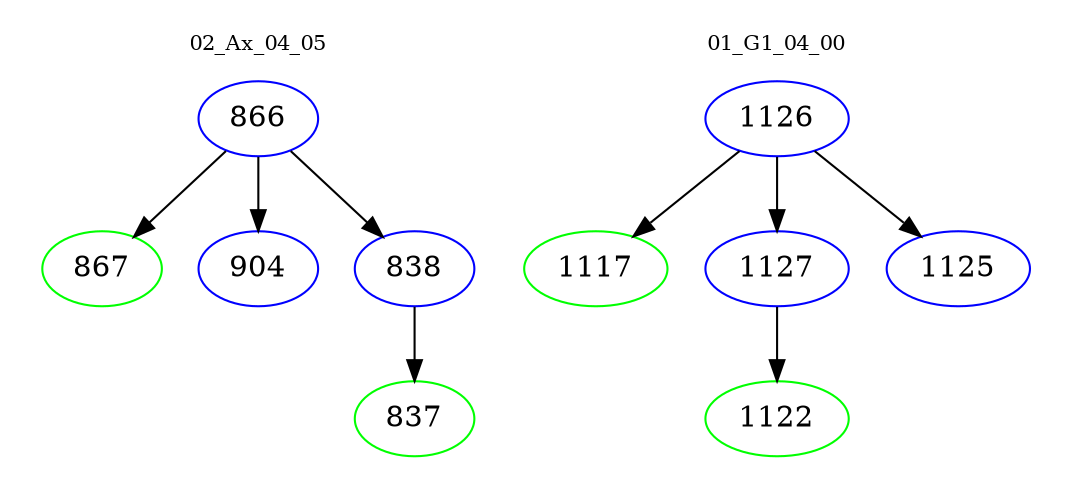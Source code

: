 digraph{
subgraph cluster_0 {
color = white
label = "02_Ax_04_05";
fontsize=10;
T0_866 [label="866", color="blue"]
T0_866 -> T0_867 [color="black"]
T0_867 [label="867", color="green"]
T0_866 -> T0_904 [color="black"]
T0_904 [label="904", color="blue"]
T0_866 -> T0_838 [color="black"]
T0_838 [label="838", color="blue"]
T0_838 -> T0_837 [color="black"]
T0_837 [label="837", color="green"]
}
subgraph cluster_1 {
color = white
label = "01_G1_04_00";
fontsize=10;
T1_1126 [label="1126", color="blue"]
T1_1126 -> T1_1117 [color="black"]
T1_1117 [label="1117", color="green"]
T1_1126 -> T1_1127 [color="black"]
T1_1127 [label="1127", color="blue"]
T1_1127 -> T1_1122 [color="black"]
T1_1122 [label="1122", color="green"]
T1_1126 -> T1_1125 [color="black"]
T1_1125 [label="1125", color="blue"]
}
}
